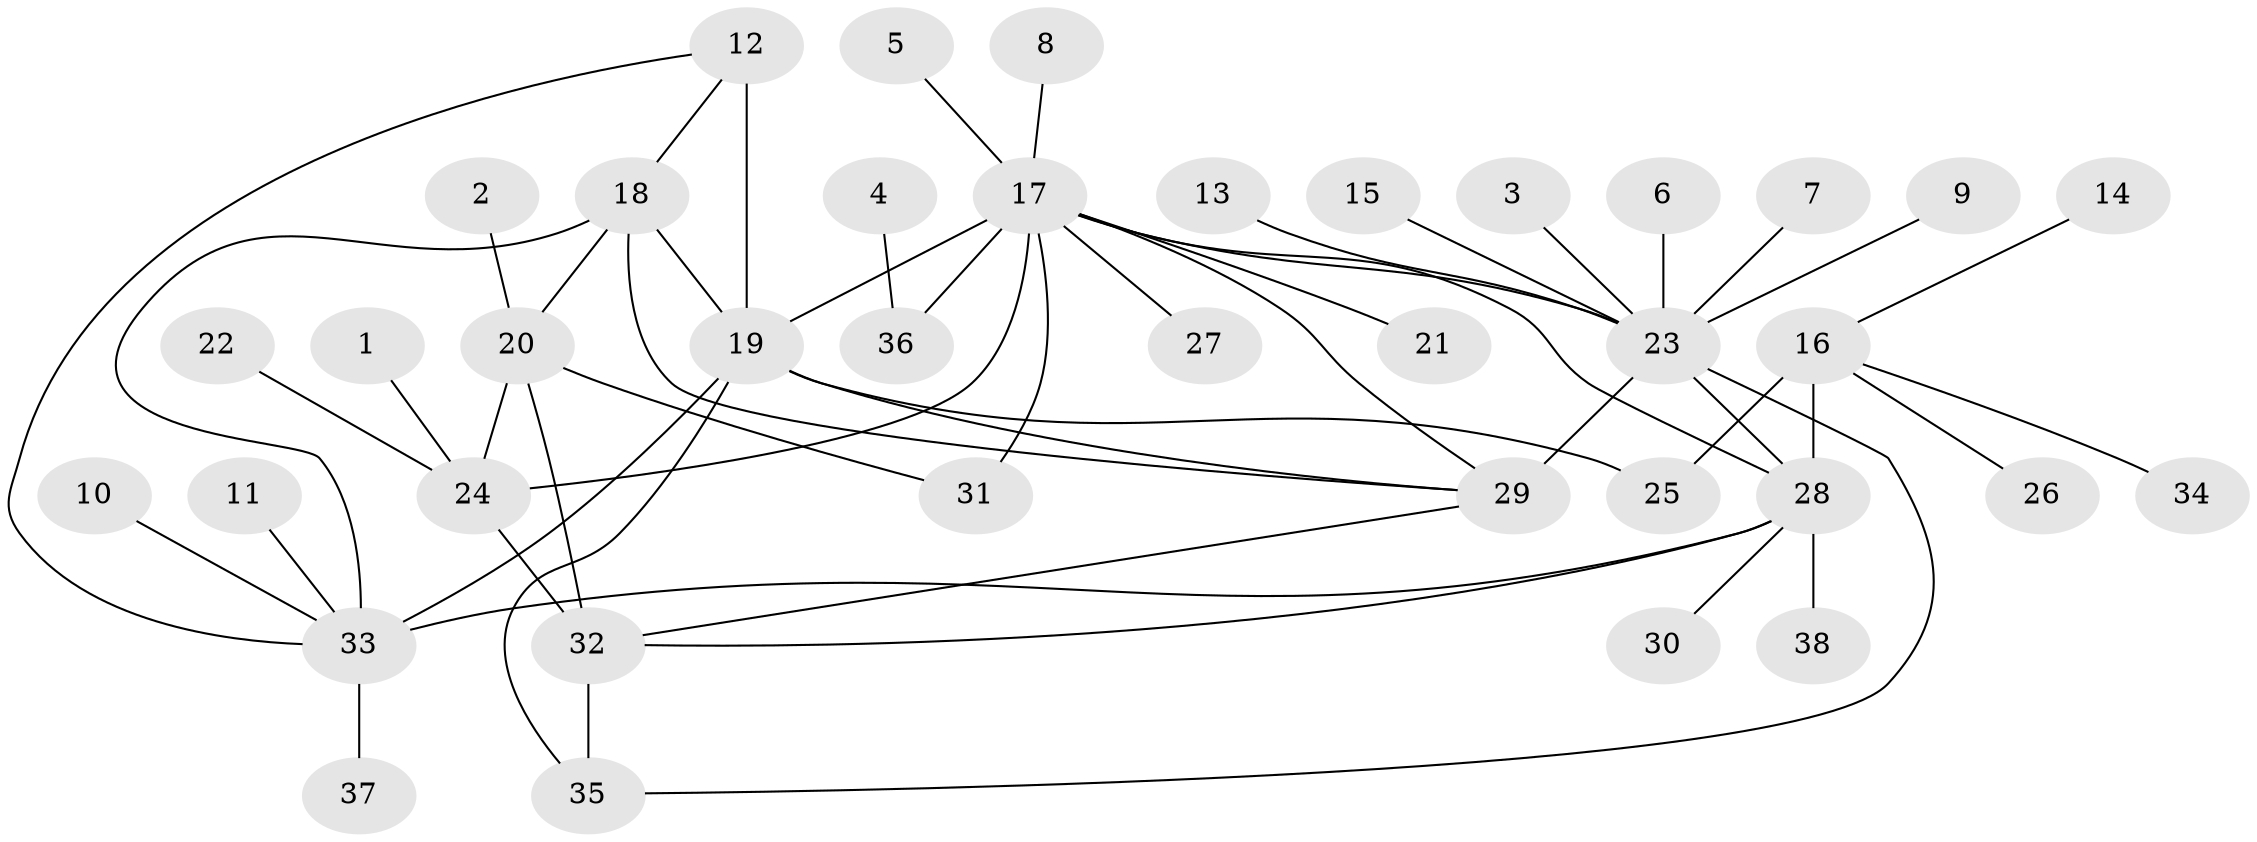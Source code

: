 // original degree distribution, {9: 0.056, 8: 0.064, 7: 0.032, 6: 0.04, 11: 0.032, 13: 0.008, 10: 0.008, 4: 0.008, 2: 0.144, 1: 0.592, 3: 0.016}
// Generated by graph-tools (version 1.1) at 2025/37/03/04/25 23:37:32]
// undirected, 38 vertices, 53 edges
graph export_dot {
  node [color=gray90,style=filled];
  1;
  2;
  3;
  4;
  5;
  6;
  7;
  8;
  9;
  10;
  11;
  12;
  13;
  14;
  15;
  16;
  17;
  18;
  19;
  20;
  21;
  22;
  23;
  24;
  25;
  26;
  27;
  28;
  29;
  30;
  31;
  32;
  33;
  34;
  35;
  36;
  37;
  38;
  1 -- 24 [weight=1.0];
  2 -- 20 [weight=1.0];
  3 -- 23 [weight=1.0];
  4 -- 36 [weight=1.0];
  5 -- 17 [weight=1.0];
  6 -- 23 [weight=1.0];
  7 -- 23 [weight=1.0];
  8 -- 17 [weight=1.0];
  9 -- 23 [weight=1.0];
  10 -- 33 [weight=1.0];
  11 -- 33 [weight=1.0];
  12 -- 18 [weight=1.0];
  12 -- 19 [weight=3.0];
  12 -- 33 [weight=1.0];
  13 -- 23 [weight=1.0];
  14 -- 16 [weight=1.0];
  15 -- 23 [weight=1.0];
  16 -- 25 [weight=1.0];
  16 -- 26 [weight=1.0];
  16 -- 28 [weight=8.0];
  16 -- 34 [weight=1.0];
  17 -- 19 [weight=1.0];
  17 -- 21 [weight=1.0];
  17 -- 23 [weight=1.0];
  17 -- 24 [weight=1.0];
  17 -- 27 [weight=1.0];
  17 -- 28 [weight=1.0];
  17 -- 29 [weight=1.0];
  17 -- 31 [weight=1.0];
  17 -- 36 [weight=5.0];
  18 -- 19 [weight=3.0];
  18 -- 20 [weight=1.0];
  18 -- 29 [weight=1.0];
  18 -- 33 [weight=1.0];
  19 -- 25 [weight=1.0];
  19 -- 29 [weight=1.0];
  19 -- 33 [weight=3.0];
  19 -- 35 [weight=1.0];
  20 -- 24 [weight=3.0];
  20 -- 31 [weight=1.0];
  20 -- 32 [weight=6.0];
  22 -- 24 [weight=1.0];
  23 -- 28 [weight=1.0];
  23 -- 29 [weight=8.0];
  23 -- 35 [weight=1.0];
  24 -- 32 [weight=2.0];
  28 -- 30 [weight=1.0];
  28 -- 32 [weight=1.0];
  28 -- 33 [weight=1.0];
  28 -- 38 [weight=1.0];
  29 -- 32 [weight=1.0];
  32 -- 35 [weight=1.0];
  33 -- 37 [weight=1.0];
}
